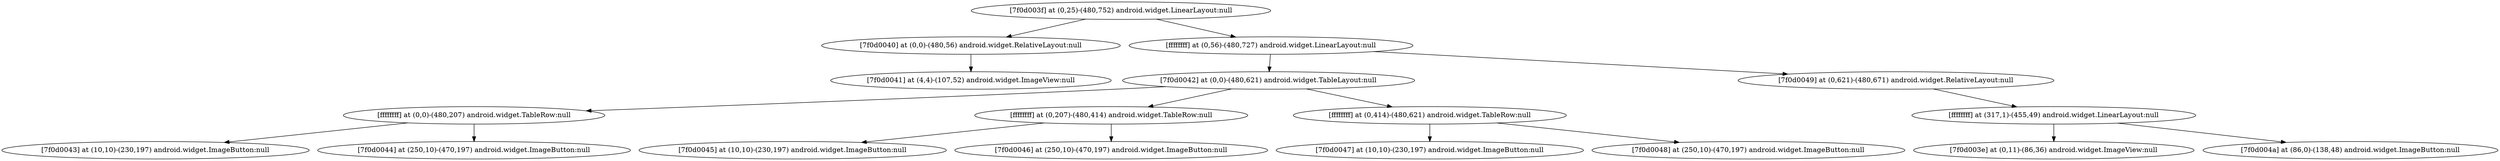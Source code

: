 strict digraph G {
  1 [ label="[7f0d003f] at (0,25)-(480,752) android.widget.LinearLayout:null" ];
  2 [ label="[7f0d0040] at (0,0)-(480,56) android.widget.RelativeLayout:null" ];
  3 [ label="[7f0d0041] at (4,4)-(107,52) android.widget.ImageView:null" ];
  4 [ label="[ffffffff] at (0,56)-(480,727) android.widget.LinearLayout:null" ];
  5 [ label="[7f0d0042] at (0,0)-(480,621) android.widget.TableLayout:null" ];
  6 [ label="[ffffffff] at (0,0)-(480,207) android.widget.TableRow:null" ];
  7 [ label="[7f0d0043] at (10,10)-(230,197) android.widget.ImageButton:null" ];
  8 [ label="[7f0d0044] at (250,10)-(470,197) android.widget.ImageButton:null" ];
  9 [ label="[ffffffff] at (0,207)-(480,414) android.widget.TableRow:null" ];
  10 [ label="[7f0d0045] at (10,10)-(230,197) android.widget.ImageButton:null" ];
  11 [ label="[7f0d0046] at (250,10)-(470,197) android.widget.ImageButton:null" ];
  12 [ label="[ffffffff] at (0,414)-(480,621) android.widget.TableRow:null" ];
  13 [ label="[7f0d0047] at (10,10)-(230,197) android.widget.ImageButton:null" ];
  14 [ label="[7f0d0048] at (250,10)-(470,197) android.widget.ImageButton:null" ];
  15 [ label="[7f0d0049] at (0,621)-(480,671) android.widget.RelativeLayout:null" ];
  16 [ label="[ffffffff] at (317,1)-(455,49) android.widget.LinearLayout:null" ];
  17 [ label="[7f0d003e] at (0,11)-(86,36) android.widget.ImageView:null" ];
  18 [ label="[7f0d004a] at (86,0)-(138,48) android.widget.ImageButton:null" ];
  1 -> 2;
  2 -> 3;
  1 -> 4;
  4 -> 5;
  5 -> 6;
  6 -> 7;
  6 -> 8;
  5 -> 9;
  9 -> 10;
  9 -> 11;
  5 -> 12;
  12 -> 13;
  12 -> 14;
  4 -> 15;
  15 -> 16;
  16 -> 17;
  16 -> 18;
}
